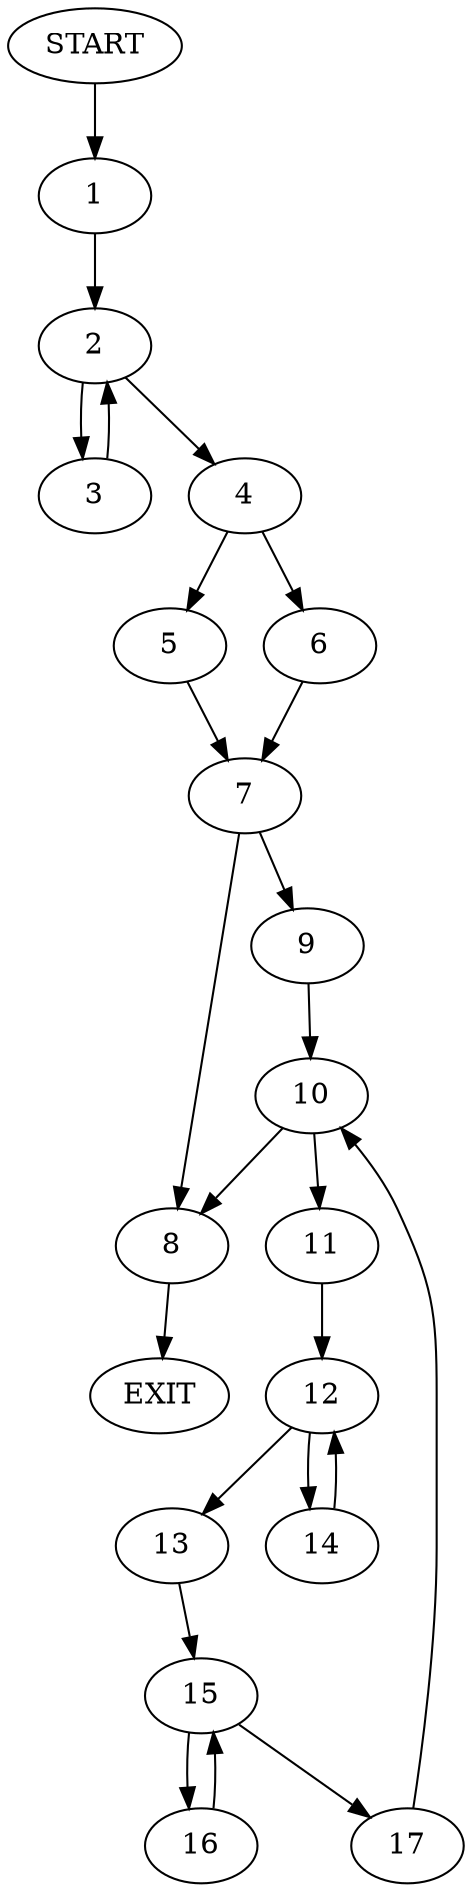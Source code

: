 digraph {
0 [label="START"]
18 [label="EXIT"]
0 -> 1
1 -> 2
2 -> 3
2 -> 4
4 -> 5
4 -> 6
3 -> 2
5 -> 7
6 -> 7
7 -> 8
7 -> 9
8 -> 18
9 -> 10
10 -> 8
10 -> 11
11 -> 12
12 -> 13
12 -> 14
13 -> 15
14 -> 12
15 -> 16
15 -> 17
17 -> 10
16 -> 15
}

